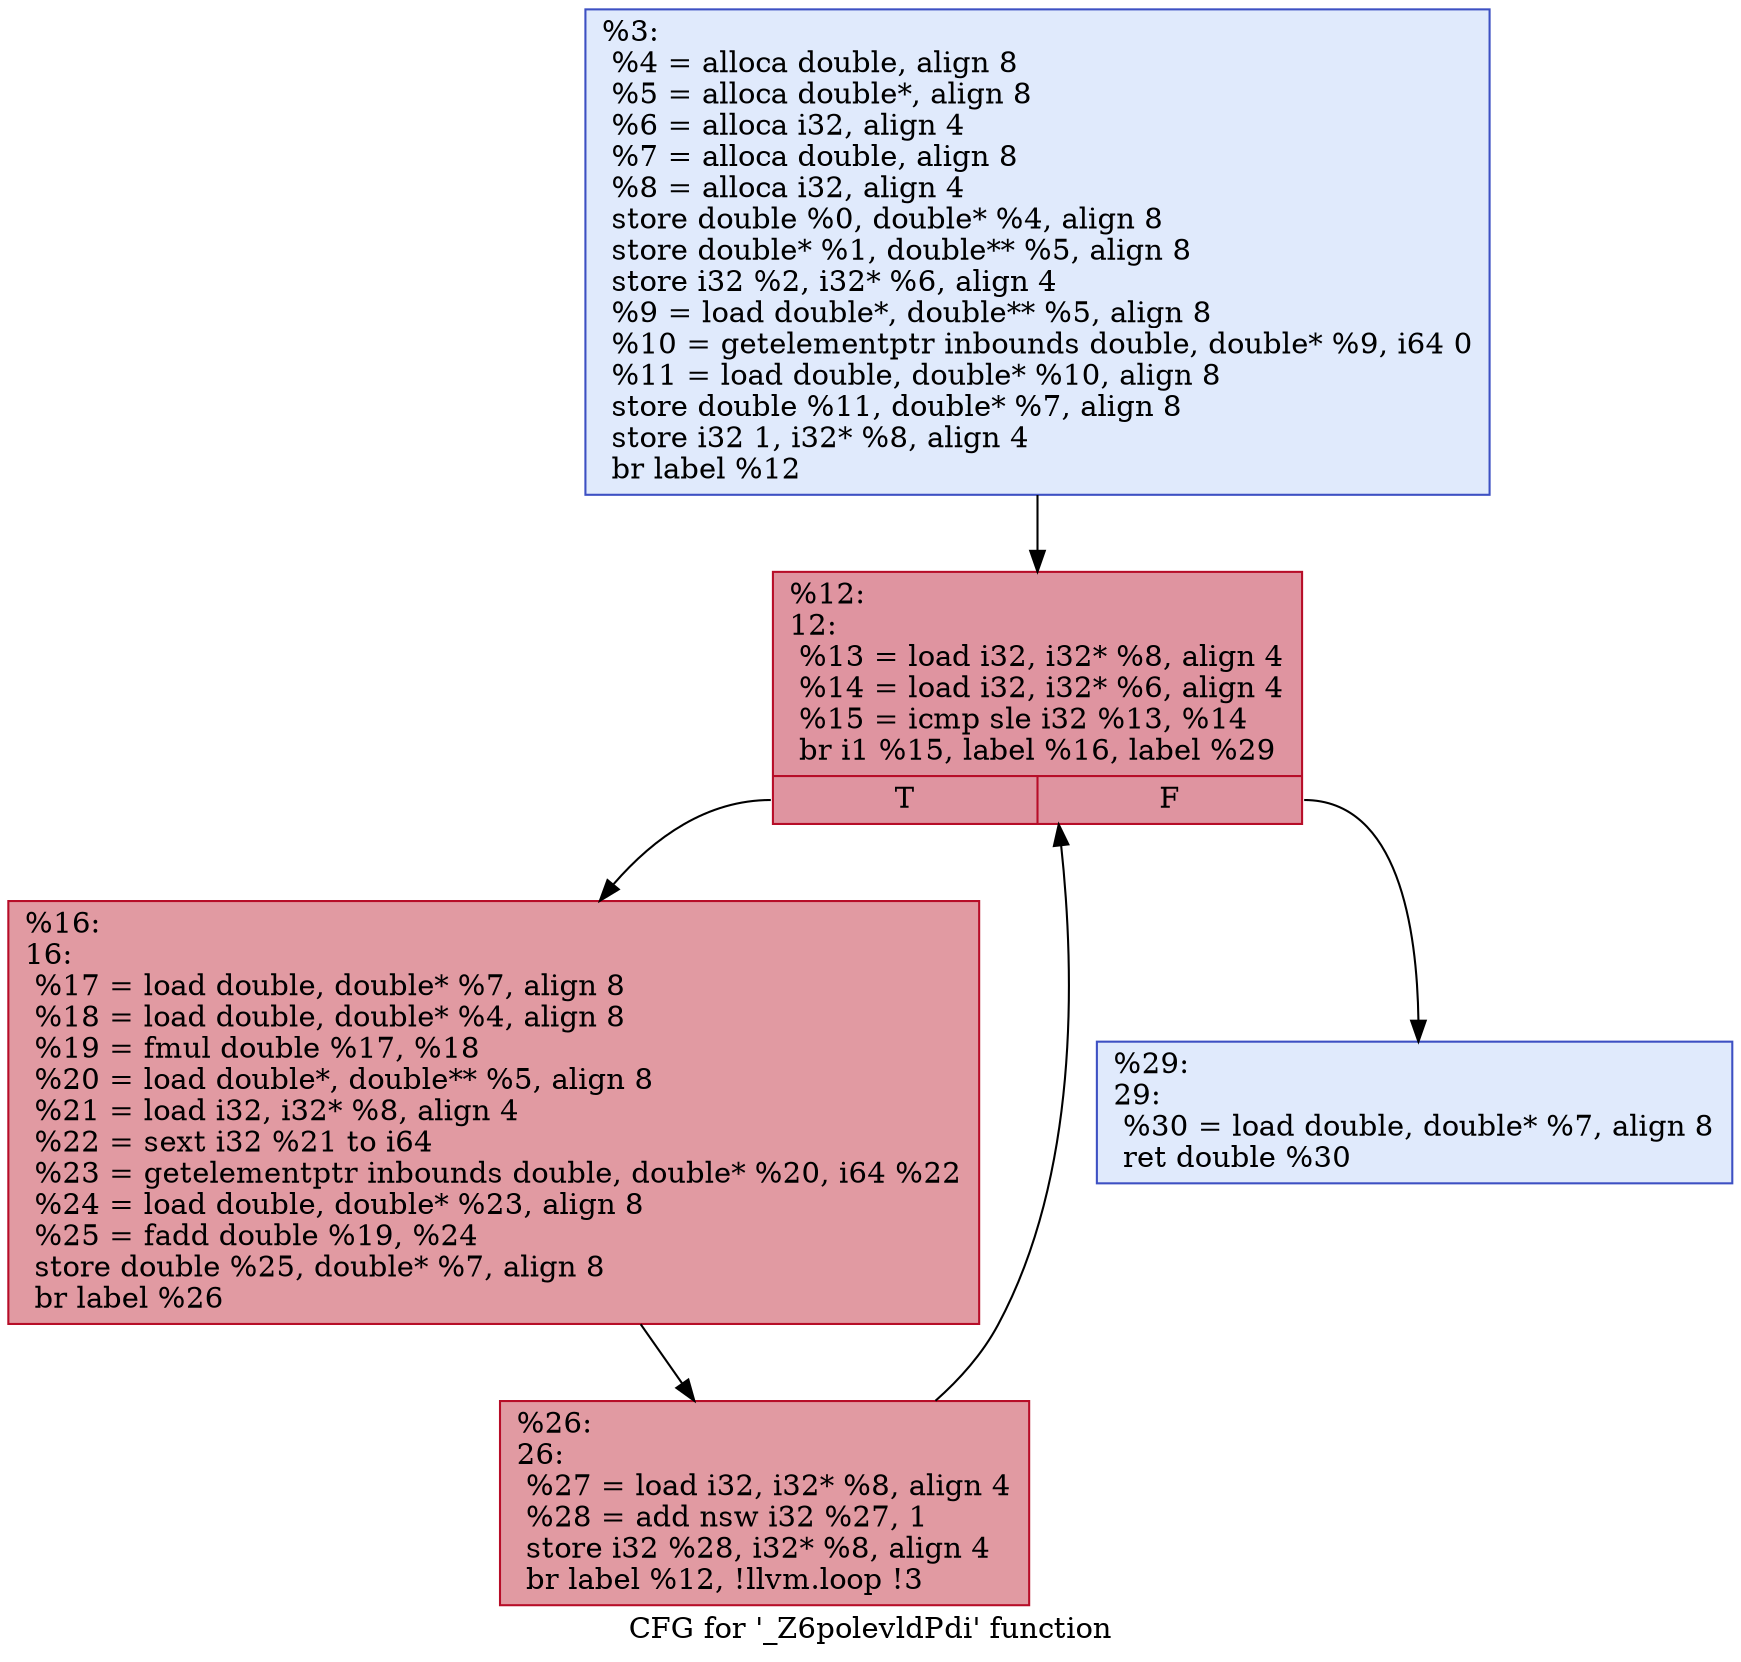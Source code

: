 digraph "CFG for '_Z6polevldPdi' function" {
	label="CFG for '_Z6polevldPdi' function";

	Node0x1933e9113e0 [shape=record,color="#3d50c3ff", style=filled, fillcolor="#b9d0f970",label="{%3:\l  %4 = alloca double, align 8\l  %5 = alloca double*, align 8\l  %6 = alloca i32, align 4\l  %7 = alloca double, align 8\l  %8 = alloca i32, align 4\l  store double %0, double* %4, align 8\l  store double* %1, double** %5, align 8\l  store i32 %2, i32* %6, align 4\l  %9 = load double*, double** %5, align 8\l  %10 = getelementptr inbounds double, double* %9, i64 0\l  %11 = load double, double* %10, align 8\l  store double %11, double* %7, align 8\l  store i32 1, i32* %8, align 4\l  br label %12\l}"];
	Node0x1933e9113e0 -> Node0x1933e911430;
	Node0x1933e911430 [shape=record,color="#b70d28ff", style=filled, fillcolor="#b70d2870",label="{%12:\l12:                                               \l  %13 = load i32, i32* %8, align 4\l  %14 = load i32, i32* %6, align 4\l  %15 = icmp sle i32 %13, %14\l  br i1 %15, label %16, label %29\l|{<s0>T|<s1>F}}"];
	Node0x1933e911430:s0 -> Node0x1933e9116b0;
	Node0x1933e911430:s1 -> Node0x1933e911a20;
	Node0x1933e9116b0 [shape=record,color="#b70d28ff", style=filled, fillcolor="#bb1b2c70",label="{%16:\l16:                                               \l  %17 = load double, double* %7, align 8\l  %18 = load double, double* %4, align 8\l  %19 = fmul double %17, %18\l  %20 = load double*, double** %5, align 8\l  %21 = load i32, i32* %8, align 4\l  %22 = sext i32 %21 to i64\l  %23 = getelementptr inbounds double, double* %20, i64 %22\l  %24 = load double, double* %23, align 8\l  %25 = fadd double %19, %24\l  store double %25, double* %7, align 8\l  br label %26\l}"];
	Node0x1933e9116b0 -> Node0x1933e911930;
	Node0x1933e911930 [shape=record,color="#b70d28ff", style=filled, fillcolor="#bb1b2c70",label="{%26:\l26:                                               \l  %27 = load i32, i32* %8, align 4\l  %28 = add nsw i32 %27, 1\l  store i32 %28, i32* %8, align 4\l  br label %12, !llvm.loop !3\l}"];
	Node0x1933e911930 -> Node0x1933e911430;
	Node0x1933e911a20 [shape=record,color="#3d50c3ff", style=filled, fillcolor="#b9d0f970",label="{%29:\l29:                                               \l  %30 = load double, double* %7, align 8\l  ret double %30\l}"];
}
